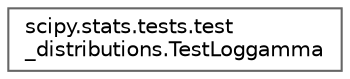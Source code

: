 digraph "Graphical Class Hierarchy"
{
 // LATEX_PDF_SIZE
  bgcolor="transparent";
  edge [fontname=Helvetica,fontsize=10,labelfontname=Helvetica,labelfontsize=10];
  node [fontname=Helvetica,fontsize=10,shape=box,height=0.2,width=0.4];
  rankdir="LR";
  Node0 [id="Node000000",label="scipy.stats.tests.test\l_distributions.TestLoggamma",height=0.2,width=0.4,color="grey40", fillcolor="white", style="filled",URL="$d0/def/classscipy_1_1stats_1_1tests_1_1test__distributions_1_1TestLoggamma.html",tooltip=" "];
}
